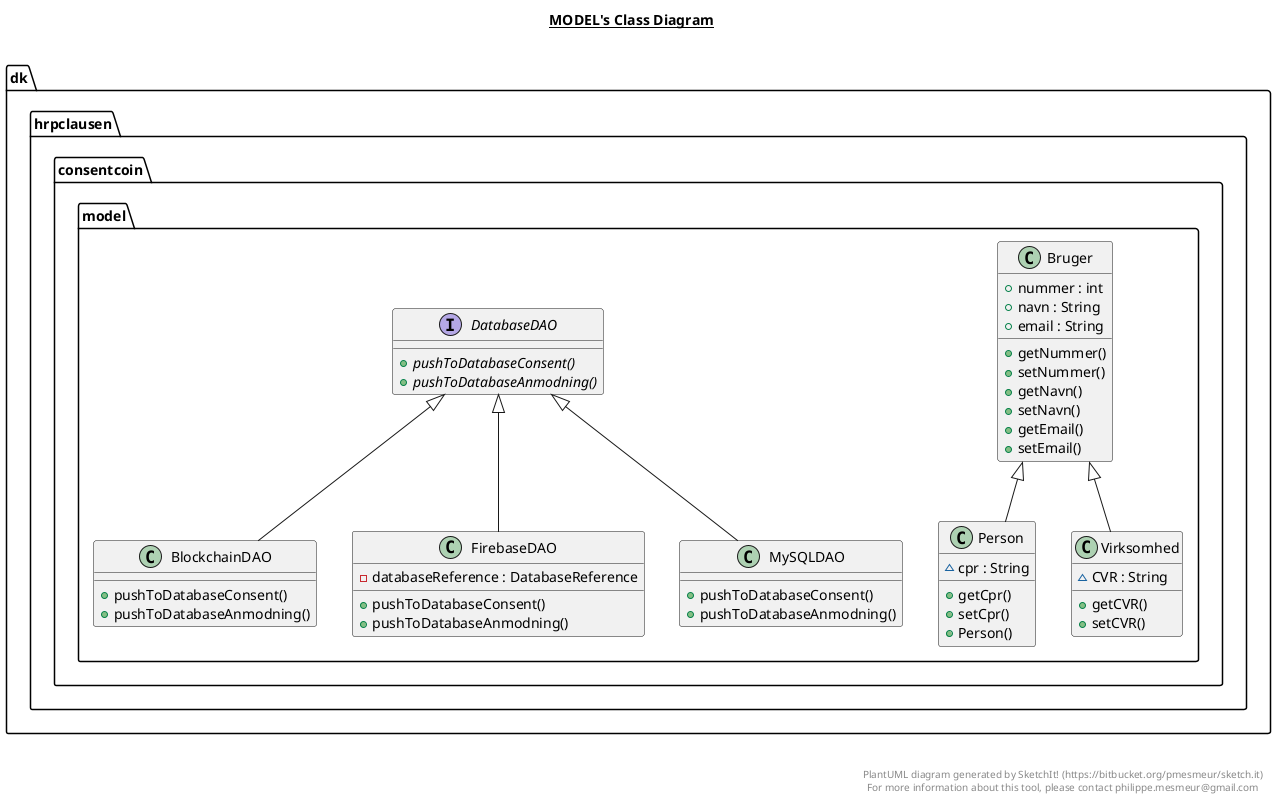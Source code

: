 @startuml

title __MODEL's Class Diagram__\n

  package dk.hrpclausen.consentcoin {
    package dk.hrpclausen.consentcoin.model {
      class BlockchainDAO {
          + pushToDatabaseConsent()
          + pushToDatabaseAnmodning()
      }
    }
  }
  

  package dk.hrpclausen.consentcoin {
    package dk.hrpclausen.consentcoin.model {
      class Bruger {
          + nummer : int
          + navn : String
          + email : String
          + getNummer()
          + setNummer()
          + getNavn()
          + setNavn()
          + getEmail()
          + setEmail()
      }
    }
  }
  

  package dk.hrpclausen.consentcoin {
    package dk.hrpclausen.consentcoin.model {
      interface DatabaseDAO {
          {abstract} + pushToDatabaseConsent()
          {abstract} + pushToDatabaseAnmodning()
      }
    }
  }
  

  package dk.hrpclausen.consentcoin {
    package dk.hrpclausen.consentcoin.model {
      class FirebaseDAO {
          - databaseReference : DatabaseReference
          + pushToDatabaseConsent()
          + pushToDatabaseAnmodning()
      }
    }
  }
  

  package dk.hrpclausen.consentcoin {
    package dk.hrpclausen.consentcoin.model {
      class MySQLDAO {
          + pushToDatabaseConsent()
          + pushToDatabaseAnmodning()
      }
    }
  }
  

  package dk.hrpclausen.consentcoin {
    package dk.hrpclausen.consentcoin.model {
      class Person {
          ~ cpr : String
          + getCpr()
          + setCpr()
          + Person()
      }
    }
  }
  

  package dk.hrpclausen.consentcoin {
    package dk.hrpclausen.consentcoin.model {
      class Virksomhed {
          ~ CVR : String
          + getCVR()
          + setCVR()
      }
    }
  }
  

  BlockchainDAO -up-|> DatabaseDAO
  FirebaseDAO -up-|> DatabaseDAO
  MySQLDAO -up-|> DatabaseDAO
  Person -up-|> Bruger
  Virksomhed -up-|> Bruger


right footer


PlantUML diagram generated by SketchIt! (https://bitbucket.org/pmesmeur/sketch.it)
For more information about this tool, please contact philippe.mesmeur@gmail.com
endfooter

@enduml
